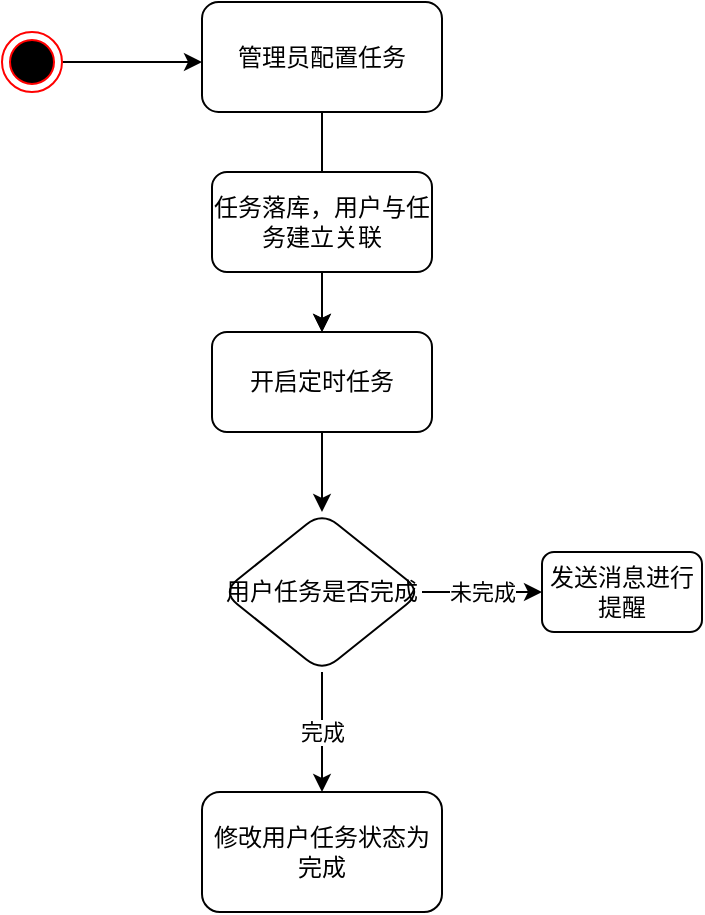 <mxfile version="17.1.3" type="github">
  <diagram id="2mAhVaVt3ydmJ5ngRtMf" name="Page-1">
    <mxGraphModel dx="1422" dy="762" grid="1" gridSize="10" guides="1" tooltips="1" connect="1" arrows="1" fold="1" page="1" pageScale="1" pageWidth="850" pageHeight="1100" math="0" shadow="0">
      <root>
        <mxCell id="0" />
        <mxCell id="1" parent="0" />
        <mxCell id="JuNC3uJ7COpC0ct_0xvZ-3" value="" style="edgeStyle=orthogonalEdgeStyle;rounded=0;orthogonalLoop=1;jettySize=auto;html=1;" edge="1" parent="1" source="JuNC3uJ7COpC0ct_0xvZ-1">
          <mxGeometry relative="1" as="geometry">
            <mxPoint x="330" y="65" as="targetPoint" />
          </mxGeometry>
        </mxCell>
        <mxCell id="JuNC3uJ7COpC0ct_0xvZ-1" value="" style="ellipse;html=1;shape=endState;fillColor=#000000;strokeColor=#ff0000;" vertex="1" parent="1">
          <mxGeometry x="230" y="50" width="30" height="30" as="geometry" />
        </mxCell>
        <mxCell id="JuNC3uJ7COpC0ct_0xvZ-11" value="" style="edgeStyle=orthogonalEdgeStyle;rounded=0;orthogonalLoop=1;jettySize=auto;html=1;" edge="1" parent="1" source="JuNC3uJ7COpC0ct_0xvZ-4" target="JuNC3uJ7COpC0ct_0xvZ-7">
          <mxGeometry relative="1" as="geometry" />
        </mxCell>
        <mxCell id="JuNC3uJ7COpC0ct_0xvZ-4" value="管理员配置任务" style="rounded=1;whiteSpace=wrap;html=1;" vertex="1" parent="1">
          <mxGeometry x="330" y="35" width="120" height="55" as="geometry" />
        </mxCell>
        <mxCell id="JuNC3uJ7COpC0ct_0xvZ-12" value="" style="edgeStyle=orthogonalEdgeStyle;rounded=0;orthogonalLoop=1;jettySize=auto;html=1;" edge="1" parent="1" source="JuNC3uJ7COpC0ct_0xvZ-5" target="JuNC3uJ7COpC0ct_0xvZ-7">
          <mxGeometry relative="1" as="geometry" />
        </mxCell>
        <mxCell id="JuNC3uJ7COpC0ct_0xvZ-5" value="任务落库，用户与任务建立关联" style="rounded=1;whiteSpace=wrap;html=1;" vertex="1" parent="1">
          <mxGeometry x="335" y="120" width="110" height="50" as="geometry" />
        </mxCell>
        <mxCell id="JuNC3uJ7COpC0ct_0xvZ-14" value="" style="edgeStyle=orthogonalEdgeStyle;rounded=0;orthogonalLoop=1;jettySize=auto;html=1;" edge="1" parent="1" source="JuNC3uJ7COpC0ct_0xvZ-7" target="JuNC3uJ7COpC0ct_0xvZ-13">
          <mxGeometry relative="1" as="geometry" />
        </mxCell>
        <mxCell id="JuNC3uJ7COpC0ct_0xvZ-7" value="开启定时任务" style="rounded=1;whiteSpace=wrap;html=1;" vertex="1" parent="1">
          <mxGeometry x="335" y="200" width="110" height="50" as="geometry" />
        </mxCell>
        <mxCell id="JuNC3uJ7COpC0ct_0xvZ-16" value="未完成" style="edgeStyle=orthogonalEdgeStyle;rounded=0;orthogonalLoop=1;jettySize=auto;html=1;" edge="1" parent="1" source="JuNC3uJ7COpC0ct_0xvZ-13" target="JuNC3uJ7COpC0ct_0xvZ-15">
          <mxGeometry relative="1" as="geometry" />
        </mxCell>
        <mxCell id="JuNC3uJ7COpC0ct_0xvZ-18" value="完成" style="edgeStyle=orthogonalEdgeStyle;rounded=0;orthogonalLoop=1;jettySize=auto;html=1;" edge="1" parent="1" source="JuNC3uJ7COpC0ct_0xvZ-13" target="JuNC3uJ7COpC0ct_0xvZ-17">
          <mxGeometry relative="1" as="geometry" />
        </mxCell>
        <mxCell id="JuNC3uJ7COpC0ct_0xvZ-13" value="用户任务是否完成" style="rhombus;whiteSpace=wrap;html=1;rounded=1;" vertex="1" parent="1">
          <mxGeometry x="340" y="290" width="100" height="80" as="geometry" />
        </mxCell>
        <mxCell id="JuNC3uJ7COpC0ct_0xvZ-15" value="发送消息进行提醒" style="whiteSpace=wrap;html=1;rounded=1;" vertex="1" parent="1">
          <mxGeometry x="500" y="310" width="80" height="40" as="geometry" />
        </mxCell>
        <mxCell id="JuNC3uJ7COpC0ct_0xvZ-17" value="修改用户任务状态为完成" style="whiteSpace=wrap;html=1;rounded=1;" vertex="1" parent="1">
          <mxGeometry x="330" y="430" width="120" height="60" as="geometry" />
        </mxCell>
      </root>
    </mxGraphModel>
  </diagram>
</mxfile>

